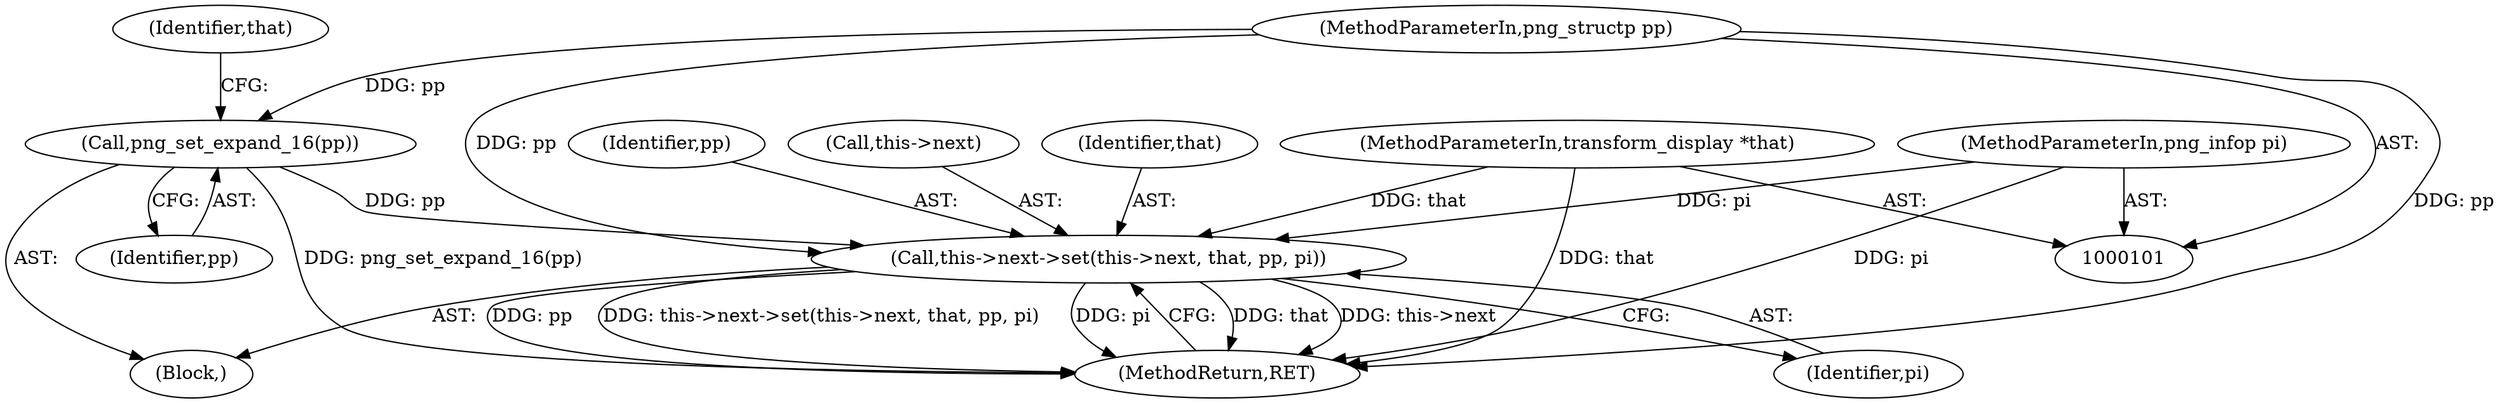 digraph "0_Android_9d4853418ab2f754c2b63e091c29c5529b8b86ca_62@pointer" {
"1000122" [label="(Call,this->next->set(this->next, that, pp, pi))"];
"1000103" [label="(MethodParameterIn,transform_display *that)"];
"1000107" [label="(Call,png_set_expand_16(pp))"];
"1000104" [label="(MethodParameterIn,png_structp pp)"];
"1000105" [label="(MethodParameterIn,png_infop pi)"];
"1000127" [label="(Identifier,pp)"];
"1000123" [label="(Call,this->next)"];
"1000108" [label="(Identifier,pp)"];
"1000126" [label="(Identifier,that)"];
"1000104" [label="(MethodParameterIn,png_structp pp)"];
"1000103" [label="(MethodParameterIn,transform_display *that)"];
"1000112" [label="(Identifier,that)"];
"1000105" [label="(MethodParameterIn,png_infop pi)"];
"1000129" [label="(MethodReturn,RET)"];
"1000106" [label="(Block,)"];
"1000128" [label="(Identifier,pi)"];
"1000122" [label="(Call,this->next->set(this->next, that, pp, pi))"];
"1000107" [label="(Call,png_set_expand_16(pp))"];
"1000122" -> "1000106"  [label="AST: "];
"1000122" -> "1000128"  [label="CFG: "];
"1000123" -> "1000122"  [label="AST: "];
"1000126" -> "1000122"  [label="AST: "];
"1000127" -> "1000122"  [label="AST: "];
"1000128" -> "1000122"  [label="AST: "];
"1000129" -> "1000122"  [label="CFG: "];
"1000122" -> "1000129"  [label="DDG: that"];
"1000122" -> "1000129"  [label="DDG: this->next"];
"1000122" -> "1000129"  [label="DDG: pp"];
"1000122" -> "1000129"  [label="DDG: this->next->set(this->next, that, pp, pi)"];
"1000122" -> "1000129"  [label="DDG: pi"];
"1000103" -> "1000122"  [label="DDG: that"];
"1000107" -> "1000122"  [label="DDG: pp"];
"1000104" -> "1000122"  [label="DDG: pp"];
"1000105" -> "1000122"  [label="DDG: pi"];
"1000103" -> "1000101"  [label="AST: "];
"1000103" -> "1000129"  [label="DDG: that"];
"1000107" -> "1000106"  [label="AST: "];
"1000107" -> "1000108"  [label="CFG: "];
"1000108" -> "1000107"  [label="AST: "];
"1000112" -> "1000107"  [label="CFG: "];
"1000107" -> "1000129"  [label="DDG: png_set_expand_16(pp)"];
"1000104" -> "1000107"  [label="DDG: pp"];
"1000104" -> "1000101"  [label="AST: "];
"1000104" -> "1000129"  [label="DDG: pp"];
"1000105" -> "1000101"  [label="AST: "];
"1000105" -> "1000129"  [label="DDG: pi"];
}

